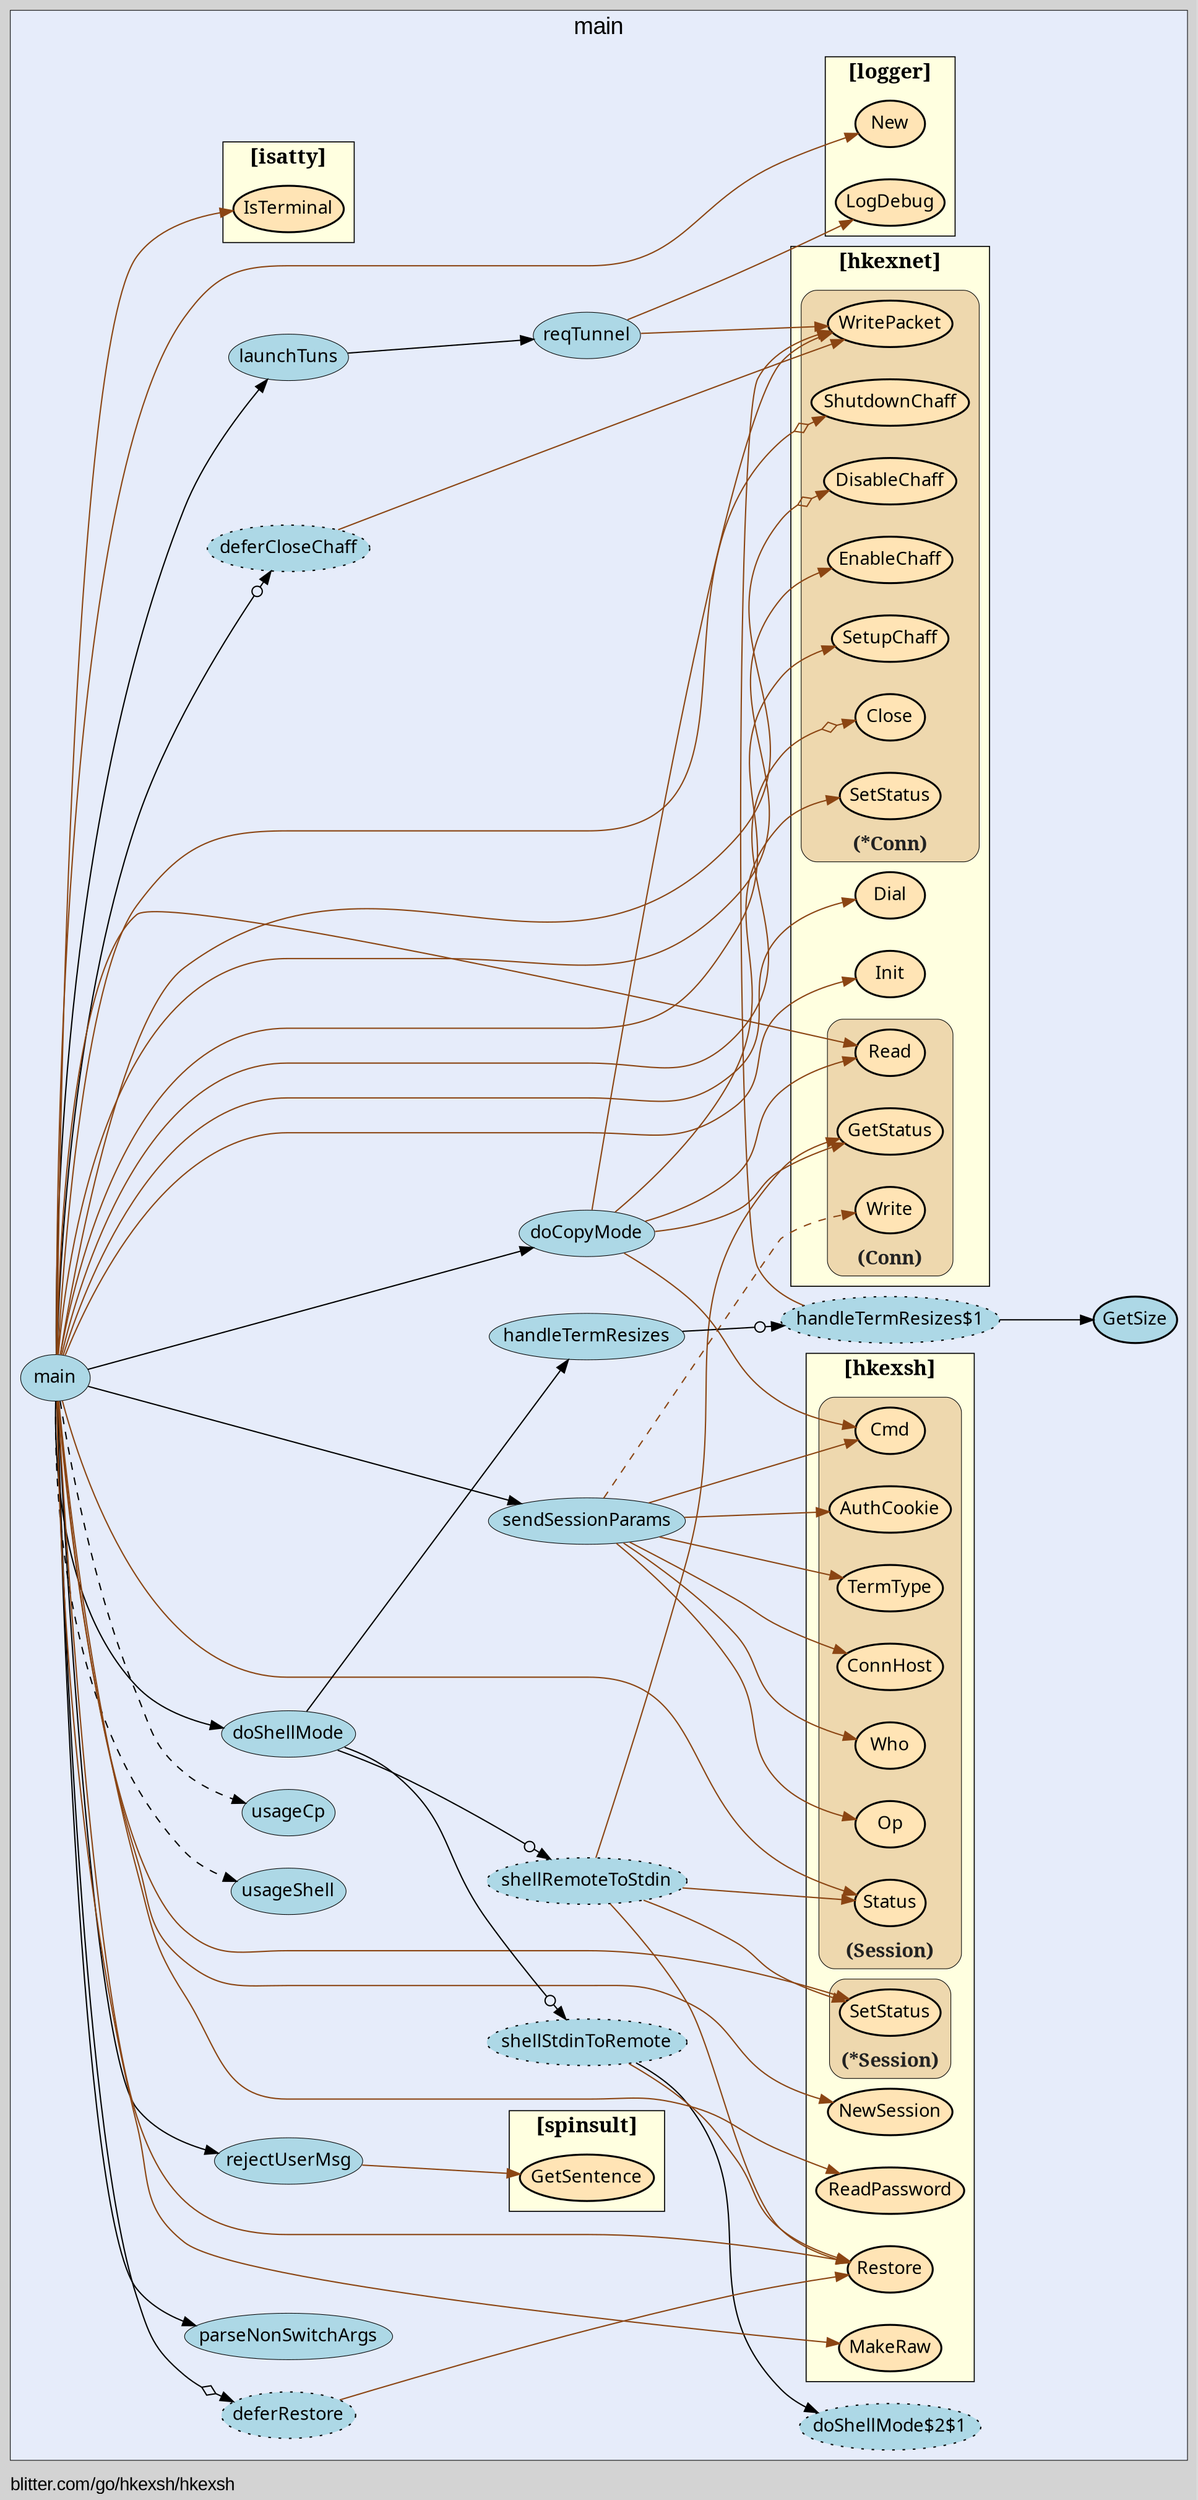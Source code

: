 digraph gocallvis {
    label="blitter.com/go/hkexsh/hkexsh";
    labeljust="l";
    fontname="Arial";
    fontsize="14";
    rankdir="LR";
    bgcolor="lightgray";
    style="solid";
    penwidth="0.5";
    pad="0.0";
    nodesep="0.35";

    node [shape="ellipse" style="filled" fillcolor="honeydew" fontname="Verdana" penwidth="1.0" margin="0.05,0.0"];
    edge [minlen="2"]

    subgraph "cluster_focus" {
        labeljust="c";
fontsize="18";
bgcolor="#e6ecfa";
label="main";
labelloc="t";
        
        "blitter.com/go/hkexsh/hkexsh.doShellMode$2" [ style="dotted,filled" fillcolor="lightblue" label="shellStdinToRemote" ]
        "blitter.com/go/hkexsh/hkexsh.doShellMode$2$1" [ fillcolor="lightblue" label="doShellMode$2$1" style="dotted,filled" ]
        "blitter.com/go/hkexsh/hkexsh.main$2" [ fillcolor="lightblue" label="deferCloseChaff" style="dotted,filled" ]
        "blitter.com/go/hkexsh/hkexsh.main" [ fillcolor="lightblue" label="main" penwidth="0.5" ]
        "blitter.com/go/hkexsh/hkexsh.parseNonSwitchArgs" [ fillcolor="lightblue" label="parseNonSwitchArgs" penwidth="0.5" ]
        "blitter.com/go/hkexsh/hkexsh.main$1" [ style="dotted,filled" fillcolor="lightblue" label="deferRestore" ]
        "blitter.com/go/hkexsh/hkexsh.sendSessionParams" [ fillcolor="lightblue" label="sendSessionParams" penwidth="0.5" ]
        "blitter.com/go/hkexsh/hkexsh.rejectUserMsg" [ label="rejectUserMsg" penwidth="0.5" fillcolor="lightblue" ]
        "blitter.com/go/hkexsh/hkexsh.reqTunnel" [ fillcolor="lightblue" label="reqTunnel" penwidth="0.5" ]
        "blitter.com/go/hkexsh/hkexsh.launchTuns" [ penwidth="0.5" fillcolor="lightblue" label="launchTuns" ]
        "blitter.com/go/hkexsh/hkexsh.doShellMode$1" [ style="dotted,filled" fillcolor="lightblue" label="shellRemoteToStdin" ]
        "blitter.com/go/hkexsh/hkexsh.doShellMode" [ penwidth="0.5" fillcolor="lightblue" label="doShellMode" ]
        "blitter.com/go/hkexsh/hkexsh.handleTermResizes$1" [ fillcolor="lightblue" label="handleTermResizes$1" style="dotted,filled" ]
        "blitter.com/go/hkexsh/hkexsh.GetSize" [ fillcolor="lightblue" label="GetSize" penwidth="1.5" ]
        "blitter.com/go/hkexsh/hkexsh.handleTermResizes" [ fillcolor="lightblue" label="handleTermResizes" penwidth="0.5" ]
        "blitter.com/go/hkexsh/hkexsh.doCopyMode" [ fillcolor="lightblue" label="doCopyMode" penwidth="0.5" ]
        "blitter.com/go/hkexsh/hkexsh.usageShell" [ fillcolor="lightblue" label="usageShell" penwidth="0.5" ]
        "blitter.com/go/hkexsh/hkexsh.usageCp" [ fillcolor="lightblue" label="usageCp" penwidth="0.5" ]
        
        subgraph "cluster_blitter.com/go/hkexsh" {
        URL="/?f=blitter.com/go/hkexsh";
rank="sink";
label="[hkexsh]";
style="filled";
fillcolor="lightyellow";
fontname="bold";
tooltip="package: blitter.com/go/hkexsh";
penwidth="0.8";
fontsize="16";
        
        "blitter.com/go/hkexsh.Restore" [ label="Restore" penwidth="1.5" fillcolor="moccasin" ]
        "blitter.com/go/hkexsh.MakeRaw" [ fillcolor="moccasin" label="MakeRaw" penwidth="1.5" ]
        "blitter.com/go/hkexsh.ReadPassword" [ fillcolor="moccasin" label="ReadPassword" penwidth="1.5" ]
        "blitter.com/go/hkexsh.NewSession" [ fillcolor="moccasin" label="NewSession" penwidth="1.5" ]
        
        subgraph "cluster_*blitter.com/go/hkexsh.Session" {
        labelloc="b";
style="rounded,filled";
fillcolor="wheat2";
label="(*Session)";
tooltip="type: *blitter.com/go/hkexsh.Session";
penwidth="0.5";
fontsize="15";
fontcolor="#222222";
        
        "(*blitter.com/go/hkexsh.Session).SetStatus" [ fillcolor="moccasin" label="SetStatus" penwidth="1.5" ]
        
    }

        subgraph "cluster_blitter.com/go/hkexsh.Session" {
        labelloc="b";
style="rounded,filled";
fillcolor="wheat2";
label="(Session)";
tooltip="type: blitter.com/go/hkexsh.Session";
penwidth="0.5";
fontsize="15";
fontcolor="#222222";
        
        "(blitter.com/go/hkexsh.Session).Op" [ fillcolor="moccasin" label="Op" penwidth="1.5" ]
        "(blitter.com/go/hkexsh.Session).Who" [ fillcolor="moccasin" label="Who" penwidth="1.5" ]
        "(blitter.com/go/hkexsh.Session).ConnHost" [ fillcolor="moccasin" label="ConnHost" penwidth="1.5" ]
        "(blitter.com/go/hkexsh.Session).TermType" [ fillcolor="moccasin" label="TermType" penwidth="1.5" ]
        "(blitter.com/go/hkexsh.Session).Cmd" [ fillcolor="moccasin" label="Cmd" penwidth="1.5" ]
        "(blitter.com/go/hkexsh.Session).AuthCookie" [ penwidth="1.5" fillcolor="moccasin" label="AuthCookie" ]
        "(blitter.com/go/hkexsh.Session).Status" [ fillcolor="moccasin" label="Status" penwidth="1.5" ]
        
    }

    }

        subgraph "cluster_blitter.com/go/hkexsh/hkexnet" {
        penwidth="0.8";
fontsize="16";
rank="sink";
tooltip="package: blitter.com/go/hkexsh/hkexnet";
style="filled";
fillcolor="lightyellow";
fontname="bold";
label="[hkexnet]";
URL="/?f=blitter.com/go/hkexsh/hkexnet";
        
        "blitter.com/go/hkexsh/hkexnet.Init" [ fillcolor="moccasin" label="Init" penwidth="1.5" ]
        "blitter.com/go/hkexsh/hkexnet.Dial" [ fillcolor="moccasin" label="Dial" penwidth="1.5" ]
        
        subgraph "cluster_*blitter.com/go/hkexsh/hkexnet.Conn" {
        label="(*Conn)";
tooltip="type: *blitter.com/go/hkexsh/hkexnet.Conn";
penwidth="0.5";
fontsize="15";
fontcolor="#222222";
labelloc="b";
style="rounded,filled";
fillcolor="wheat2";
        
        "(*blitter.com/go/hkexsh/hkexnet.Conn).WritePacket" [ fillcolor="moccasin" label="WritePacket" penwidth="1.5" ]
        "(*blitter.com/go/hkexsh/hkexnet.Conn).Close" [ fillcolor="moccasin" label="Close" penwidth="1.5" ]
        "(*blitter.com/go/hkexsh/hkexnet.Conn).SetupChaff" [ fillcolor="moccasin" label="SetupChaff" penwidth="1.5" ]
        "(*blitter.com/go/hkexsh/hkexnet.Conn).EnableChaff" [ label="EnableChaff" penwidth="1.5" fillcolor="moccasin" ]
        "(*blitter.com/go/hkexsh/hkexnet.Conn).DisableChaff" [ label="DisableChaff" penwidth="1.5" fillcolor="moccasin" ]
        "(*blitter.com/go/hkexsh/hkexnet.Conn).ShutdownChaff" [ fillcolor="moccasin" label="ShutdownChaff" penwidth="1.5" ]
        "(*blitter.com/go/hkexsh/hkexnet.Conn).SetStatus" [ fillcolor="moccasin" label="SetStatus" penwidth="1.5" ]
        
    }

        subgraph "cluster_blitter.com/go/hkexsh/hkexnet.Conn" {
        fontsize="15";
fontcolor="#222222";
labelloc="b";
style="rounded,filled";
fillcolor="wheat2";
label="(Conn)";
tooltip="type: blitter.com/go/hkexsh/hkexnet.Conn";
penwidth="0.5";
        
        "(blitter.com/go/hkexsh/hkexnet.Conn).Write" [ penwidth="1.5" fillcolor="moccasin" label="Write" ]
        "(blitter.com/go/hkexsh/hkexnet.Conn).Read" [ fillcolor="moccasin" label="Read" penwidth="1.5" ]
        "(blitter.com/go/hkexsh/hkexnet.Conn).GetStatus" [ fillcolor="moccasin" label="GetStatus" penwidth="1.5" ]
        
    }

    }

        subgraph "cluster_blitter.com/go/hkexsh/logger" {
        rank="sink";
URL="/?f=blitter.com/go/hkexsh/logger";
tooltip="package: blitter.com/go/hkexsh/logger";
penwidth="0.8";
fontsize="16";
style="filled";
fillcolor="lightyellow";
fontname="bold";
label="[logger]";
        
        "blitter.com/go/hkexsh/logger.New" [ penwidth="1.5" fillcolor="moccasin" label="New" ]
        "blitter.com/go/hkexsh/logger.LogDebug" [ fillcolor="moccasin" label="LogDebug" penwidth="1.5" ]
        
    }

        subgraph "cluster_blitter.com/go/hkexsh/spinsult" {
        fillcolor="lightyellow";
fontname="bold";
label="[spinsult]";
tooltip="package: blitter.com/go/hkexsh/spinsult";
penwidth="0.8";
fontsize="16";
style="filled";
rank="sink";
URL="/?f=blitter.com/go/hkexsh/spinsult";
        
        "blitter.com/go/hkexsh/spinsult.GetSentence" [ fillcolor="moccasin" label="GetSentence" penwidth="1.5" ]
        
    }

        subgraph "cluster_github.com/mattn/go-isatty" {
        penwidth="0.8";
style="filled";
fillcolor="lightyellow";
tooltip="package: github.com/mattn/go-isatty";
fontsize="16";
fontname="bold";
rank="sink";
label="[isatty]";
URL="/?f=github.com/mattn/go-isatty";
        
        "github.com/mattn/go-isatty.IsTerminal" [ fillcolor="moccasin" label="IsTerminal" penwidth="1.5" ]
        
    }

    }

    "blitter.com/go/hkexsh/hkexsh.doShellMode$2" -> "blitter.com/go/hkexsh/hkexsh.doShellMode$2$1" [  ]
    "blitter.com/go/hkexsh/hkexsh.doShellMode$2" -> "blitter.com/go/hkexsh.Restore" [ color="saddlebrown" ]
    "blitter.com/go/hkexsh/hkexsh.main$2" -> "(*blitter.com/go/hkexsh/hkexnet.Conn).WritePacket" [ color="saddlebrown" ]
    "blitter.com/go/hkexsh/hkexsh.main" -> "blitter.com/go/hkexsh/hkexsh.parseNonSwitchArgs" [  ]
    "blitter.com/go/hkexsh/hkexsh.main" -> "blitter.com/go/hkexsh/logger.New" [ color="saddlebrown" ]
    "blitter.com/go/hkexsh/hkexsh.main" -> "blitter.com/go/hkexsh/hkexnet.Init" [ color="saddlebrown" ]
    "blitter.com/go/hkexsh/hkexsh.main" -> "blitter.com/go/hkexsh/hkexnet.Dial" [ color="saddlebrown" ]
    "blitter.com/go/hkexsh/hkexsh.main" -> "(*blitter.com/go/hkexsh/hkexnet.Conn).Close" [ color="saddlebrown" arrowhead="normalnoneodiamond" ]
    "blitter.com/go/hkexsh/hkexsh.main" -> "github.com/mattn/go-isatty.IsTerminal" [ color="saddlebrown" ]
    "blitter.com/go/hkexsh/hkexsh.main" -> "blitter.com/go/hkexsh.MakeRaw" [ color="saddlebrown" ]
    "blitter.com/go/hkexsh/hkexsh.main$1" -> "blitter.com/go/hkexsh.Restore" [ color="saddlebrown" ]
    "blitter.com/go/hkexsh/hkexsh.main" -> "blitter.com/go/hkexsh/hkexsh.main$1" [ arrowhead="normalnoneodiamond" ]
    "blitter.com/go/hkexsh/hkexsh.main" -> "blitter.com/go/hkexsh.ReadPassword" [ color="saddlebrown" ]
    "blitter.com/go/hkexsh/hkexsh.main" -> "blitter.com/go/hkexsh.NewSession" [ color="saddlebrown" ]
    "blitter.com/go/hkexsh/hkexsh.sendSessionParams" -> "(blitter.com/go/hkexsh.Session).Op" [ color="saddlebrown" ]
    "blitter.com/go/hkexsh/hkexsh.sendSessionParams" -> "(blitter.com/go/hkexsh.Session).Who" [ color="saddlebrown" ]
    "blitter.com/go/hkexsh/hkexsh.sendSessionParams" -> "(blitter.com/go/hkexsh.Session).ConnHost" [ color="saddlebrown" ]
    "blitter.com/go/hkexsh/hkexsh.sendSessionParams" -> "(blitter.com/go/hkexsh.Session).TermType" [ color="saddlebrown" ]
    "blitter.com/go/hkexsh/hkexsh.sendSessionParams" -> "(blitter.com/go/hkexsh.Session).Cmd" [ color="saddlebrown" ]
    "blitter.com/go/hkexsh/hkexsh.sendSessionParams" -> "(blitter.com/go/hkexsh.Session).AuthCookie" [ color="saddlebrown" ]
    "blitter.com/go/hkexsh/hkexsh.sendSessionParams" -> "(blitter.com/go/hkexsh/hkexnet.Conn).Write" [ style="dashed" color="saddlebrown" ]
    "blitter.com/go/hkexsh/hkexsh.main" -> "blitter.com/go/hkexsh/hkexsh.sendSessionParams" [  ]
    "blitter.com/go/hkexsh/hkexsh.main" -> "(blitter.com/go/hkexsh/hkexnet.Conn).Read" [ color="saddlebrown" ]
    "blitter.com/go/hkexsh/hkexsh.main" -> "(*blitter.com/go/hkexsh.Session).SetStatus" [ color="saddlebrown" ]
    "blitter.com/go/hkexsh/hkexsh.rejectUserMsg" -> "blitter.com/go/hkexsh/spinsult.GetSentence" [ color="saddlebrown" ]
    "blitter.com/go/hkexsh/hkexsh.main" -> "blitter.com/go/hkexsh/hkexsh.rejectUserMsg" [  ]
    "blitter.com/go/hkexsh/hkexsh.main" -> "(*blitter.com/go/hkexsh/hkexnet.Conn).SetupChaff" [ color="saddlebrown" ]
    "blitter.com/go/hkexsh/hkexsh.main" -> "(*blitter.com/go/hkexsh/hkexnet.Conn).EnableChaff" [ color="saddlebrown" ]
    "blitter.com/go/hkexsh/hkexsh.main" -> "(*blitter.com/go/hkexsh/hkexnet.Conn).DisableChaff" [ color="saddlebrown" arrowhead="normalnoneodiamond" ]
    "blitter.com/go/hkexsh/hkexsh.main" -> "(*blitter.com/go/hkexsh/hkexnet.Conn).ShutdownChaff" [ arrowhead="normalnoneodiamond" color="saddlebrown" ]
    "blitter.com/go/hkexsh/hkexsh.main" -> "blitter.com/go/hkexsh/hkexsh.main$2" [ arrowhead="normalnoneodot" ]
    "blitter.com/go/hkexsh/hkexsh.reqTunnel" -> "blitter.com/go/hkexsh/logger.LogDebug" [ color="saddlebrown" ]
    "blitter.com/go/hkexsh/hkexsh.reqTunnel" -> "(*blitter.com/go/hkexsh/hkexnet.Conn).WritePacket" [ color="saddlebrown" ]
    "blitter.com/go/hkexsh/hkexsh.launchTuns" -> "blitter.com/go/hkexsh/hkexsh.reqTunnel" [  ]
    "blitter.com/go/hkexsh/hkexsh.main" -> "blitter.com/go/hkexsh/hkexsh.launchTuns" [  ]
    "blitter.com/go/hkexsh/hkexsh.doShellMode$1" -> "blitter.com/go/hkexsh.Restore" [ color="saddlebrown" ]
    "blitter.com/go/hkexsh/hkexsh.doShellMode$1" -> "(blitter.com/go/hkexsh/hkexnet.Conn).GetStatus" [ color="saddlebrown" ]
    "blitter.com/go/hkexsh/hkexsh.doShellMode$1" -> "(*blitter.com/go/hkexsh.Session).SetStatus" [ color="saddlebrown" ]
    "blitter.com/go/hkexsh/hkexsh.doShellMode$1" -> "(blitter.com/go/hkexsh.Session).Status" [ color="saddlebrown" ]
    "blitter.com/go/hkexsh/hkexsh.doShellMode" -> "blitter.com/go/hkexsh/hkexsh.doShellMode$1" [ arrowhead="normalnoneodot" ]
    "blitter.com/go/hkexsh/hkexsh.handleTermResizes$1" -> "blitter.com/go/hkexsh/hkexsh.GetSize" [  ]
    "blitter.com/go/hkexsh/hkexsh.handleTermResizes$1" -> "(*blitter.com/go/hkexsh/hkexnet.Conn).WritePacket" [ color="saddlebrown" ]
    "blitter.com/go/hkexsh/hkexsh.handleTermResizes" -> "blitter.com/go/hkexsh/hkexsh.handleTermResizes$1" [ arrowhead="normalnoneodot" ]
    "blitter.com/go/hkexsh/hkexsh.doShellMode" -> "blitter.com/go/hkexsh/hkexsh.handleTermResizes" [  ]
    "blitter.com/go/hkexsh/hkexsh.doShellMode" -> "blitter.com/go/hkexsh/hkexsh.doShellMode$2" [ arrowhead="normalnoneodot" ]
    "blitter.com/go/hkexsh/hkexsh.main" -> "blitter.com/go/hkexsh/hkexsh.doShellMode" [  ]
    "blitter.com/go/hkexsh/hkexsh.main" -> "(blitter.com/go/hkexsh.Session).Status" [ color="saddlebrown" ]
    "blitter.com/go/hkexsh/hkexsh.doCopyMode" -> "(blitter.com/go/hkexsh.Session).Cmd" [ color="saddlebrown" ]
    "blitter.com/go/hkexsh/hkexsh.doCopyMode" -> "(*blitter.com/go/hkexsh/hkexnet.Conn).WritePacket" [ color="saddlebrown" ]
    "blitter.com/go/hkexsh/hkexsh.doCopyMode" -> "(blitter.com/go/hkexsh/hkexnet.Conn).Read" [ color="saddlebrown" ]
    "blitter.com/go/hkexsh/hkexsh.doCopyMode" -> "(*blitter.com/go/hkexsh/hkexnet.Conn).SetStatus" [ color="saddlebrown" ]
    "blitter.com/go/hkexsh/hkexsh.doCopyMode" -> "(blitter.com/go/hkexsh/hkexnet.Conn).GetStatus" [ color="saddlebrown" ]
    "blitter.com/go/hkexsh/hkexsh.main" -> "blitter.com/go/hkexsh/hkexsh.doCopyMode" [  ]
    "blitter.com/go/hkexsh/hkexsh.main" -> "blitter.com/go/hkexsh.Restore" [ color="saddlebrown" ]
    "blitter.com/go/hkexsh/hkexsh.main" -> "blitter.com/go/hkexsh/hkexsh.usageShell" [ style="dashed" ]
    "blitter.com/go/hkexsh/hkexsh.main" -> "blitter.com/go/hkexsh/hkexsh.usageCp" [ style="dashed" ]
}
